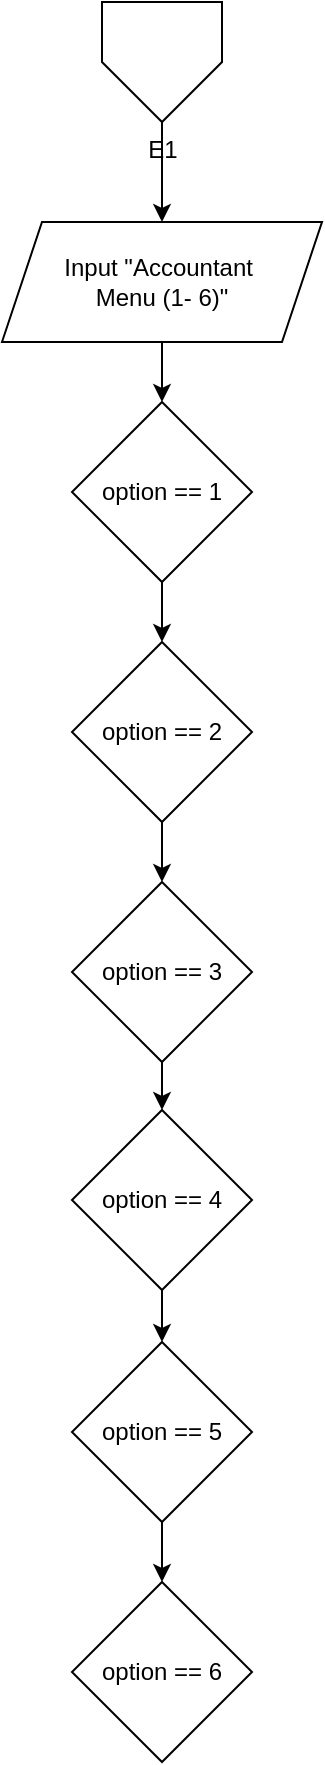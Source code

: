 <mxfile version="24.7.17">
  <diagram name="Page-1" id="mqJQ5c2kNA3ZxZKOHx-5">
    <mxGraphModel dx="807" dy="1008" grid="1" gridSize="10" guides="1" tooltips="1" connect="1" arrows="1" fold="1" page="1" pageScale="1" pageWidth="827" pageHeight="1169" math="0" shadow="0">
      <root>
        <mxCell id="0" />
        <mxCell id="1" parent="0" />
        <mxCell id="XAkVPHZbZVvvidoJhrBx-7" value="" style="edgeStyle=orthogonalEdgeStyle;rounded=0;orthogonalLoop=1;jettySize=auto;html=1;" parent="1" source="gLXPA9VZxxK_G1rtPnU9-1" target="gLXPA9VZxxK_G1rtPnU9-2" edge="1">
          <mxGeometry relative="1" as="geometry" />
        </mxCell>
        <mxCell id="gLXPA9VZxxK_G1rtPnU9-1" value="E1" style="verticalLabelPosition=bottom;verticalAlign=top;html=1;shape=offPageConnector;rounded=0;size=0.5;" parent="1" vertex="1">
          <mxGeometry x="120" y="80" width="60" height="60" as="geometry" />
        </mxCell>
        <mxCell id="XAkVPHZbZVvvidoJhrBx-9" value="" style="edgeStyle=orthogonalEdgeStyle;rounded=0;orthogonalLoop=1;jettySize=auto;html=1;" parent="1" source="gLXPA9VZxxK_G1rtPnU9-2" target="ZdBy-lXfVyhie4bruy21-1" edge="1">
          <mxGeometry relative="1" as="geometry" />
        </mxCell>
        <mxCell id="gLXPA9VZxxK_G1rtPnU9-2" value="Input &quot;Accountant&amp;nbsp;&lt;div&gt;Menu (1- 6)&quot;&lt;/div&gt;" style="shape=parallelogram;perimeter=parallelogramPerimeter;whiteSpace=wrap;html=1;fixedSize=1;" parent="1" vertex="1">
          <mxGeometry x="70" y="190" width="160" height="60" as="geometry" />
        </mxCell>
        <mxCell id="XAkVPHZbZVvvidoJhrBx-10" value="" style="edgeStyle=orthogonalEdgeStyle;rounded=0;orthogonalLoop=1;jettySize=auto;html=1;" parent="1" source="ZdBy-lXfVyhie4bruy21-1" target="XAkVPHZbZVvvidoJhrBx-1" edge="1">
          <mxGeometry relative="1" as="geometry" />
        </mxCell>
        <mxCell id="ZdBy-lXfVyhie4bruy21-1" value="option == 1" style="rhombus;whiteSpace=wrap;html=1;" parent="1" vertex="1">
          <mxGeometry x="105" y="280" width="90" height="90" as="geometry" />
        </mxCell>
        <mxCell id="XAkVPHZbZVvvidoJhrBx-12" value="" style="edgeStyle=orthogonalEdgeStyle;rounded=0;orthogonalLoop=1;jettySize=auto;html=1;" parent="1" source="XAkVPHZbZVvvidoJhrBx-1" target="XAkVPHZbZVvvidoJhrBx-2" edge="1">
          <mxGeometry relative="1" as="geometry" />
        </mxCell>
        <mxCell id="XAkVPHZbZVvvidoJhrBx-1" value="option == 2" style="rhombus;whiteSpace=wrap;html=1;" parent="1" vertex="1">
          <mxGeometry x="105" y="400" width="90" height="90" as="geometry" />
        </mxCell>
        <mxCell id="XAkVPHZbZVvvidoJhrBx-13" value="" style="edgeStyle=orthogonalEdgeStyle;rounded=0;orthogonalLoop=1;jettySize=auto;html=1;" parent="1" source="XAkVPHZbZVvvidoJhrBx-2" target="XAkVPHZbZVvvidoJhrBx-3" edge="1">
          <mxGeometry relative="1" as="geometry" />
        </mxCell>
        <mxCell id="XAkVPHZbZVvvidoJhrBx-2" value="option == 3" style="rhombus;whiteSpace=wrap;html=1;" parent="1" vertex="1">
          <mxGeometry x="105" y="520" width="90" height="90" as="geometry" />
        </mxCell>
        <mxCell id="XAkVPHZbZVvvidoJhrBx-14" value="" style="edgeStyle=orthogonalEdgeStyle;rounded=0;orthogonalLoop=1;jettySize=auto;html=1;" parent="1" source="XAkVPHZbZVvvidoJhrBx-3" target="XAkVPHZbZVvvidoJhrBx-4" edge="1">
          <mxGeometry relative="1" as="geometry" />
        </mxCell>
        <mxCell id="XAkVPHZbZVvvidoJhrBx-3" value="option == 4" style="rhombus;whiteSpace=wrap;html=1;" parent="1" vertex="1">
          <mxGeometry x="105" y="634" width="90" height="90" as="geometry" />
        </mxCell>
        <mxCell id="XAkVPHZbZVvvidoJhrBx-15" value="" style="edgeStyle=orthogonalEdgeStyle;rounded=0;orthogonalLoop=1;jettySize=auto;html=1;" parent="1" source="XAkVPHZbZVvvidoJhrBx-4" target="XAkVPHZbZVvvidoJhrBx-5" edge="1">
          <mxGeometry relative="1" as="geometry" />
        </mxCell>
        <mxCell id="XAkVPHZbZVvvidoJhrBx-4" value="option == 5" style="rhombus;whiteSpace=wrap;html=1;" parent="1" vertex="1">
          <mxGeometry x="105" y="750" width="90" height="90" as="geometry" />
        </mxCell>
        <mxCell id="XAkVPHZbZVvvidoJhrBx-5" value="option == 6" style="rhombus;whiteSpace=wrap;html=1;" parent="1" vertex="1">
          <mxGeometry x="105" y="870" width="90" height="90" as="geometry" />
        </mxCell>
      </root>
    </mxGraphModel>
  </diagram>
</mxfile>
